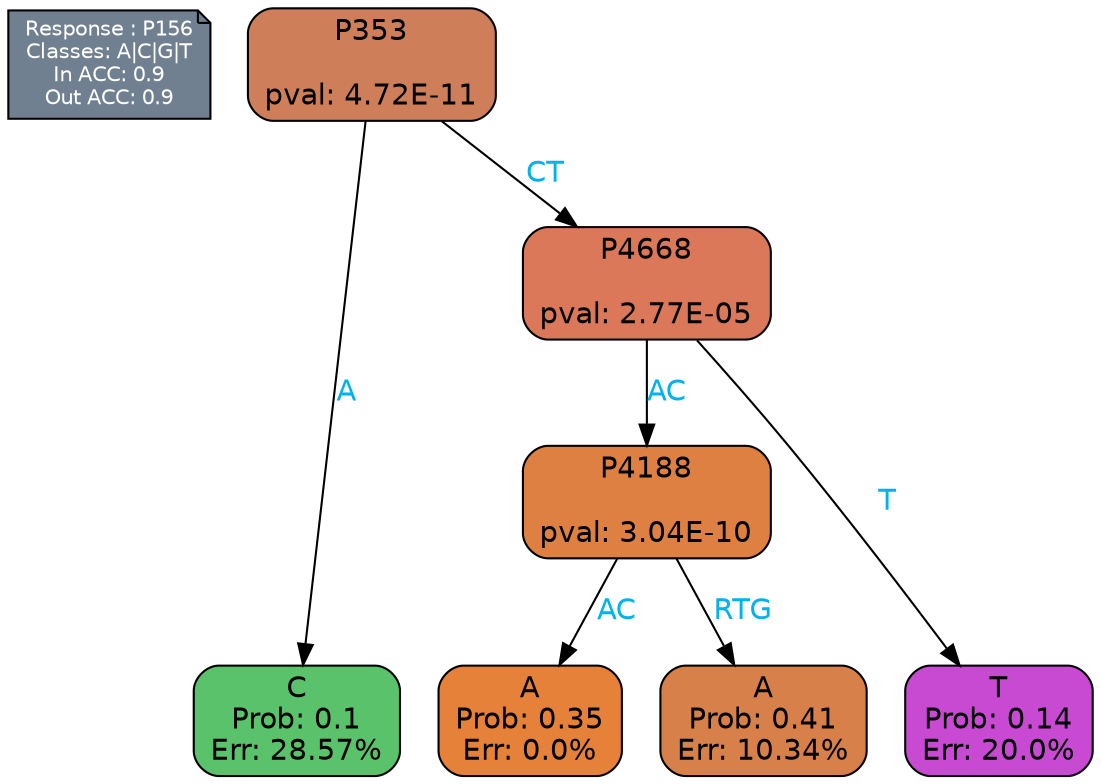 digraph Tree {
node [shape=box, style="filled, rounded", color="black", fontname=helvetica] ;
graph [ranksep=equally, splines=polylines, bgcolor=transparent, dpi=600] ;
edge [fontname=helvetica] ;
LEGEND [label="Response : P156
Classes: A|C|G|T
In ACC: 0.9
Out ACC: 0.9
",shape=note,align=left,style=filled,fillcolor="slategray",fontcolor="white",fontsize=10];1 [label="P353

pval: 4.72E-11", fillcolor="#ce7f5a"] ;
2 [label="C
Prob: 0.1
Err: 28.57%", fillcolor="#59c26a"] ;
3 [label="P4668

pval: 2.77E-05", fillcolor="#da7859"] ;
4 [label="P4188

pval: 3.04E-10", fillcolor="#de8042"] ;
5 [label="A
Prob: 0.35
Err: 0.0%", fillcolor="#e58139"] ;
6 [label="A
Prob: 0.41
Err: 10.34%", fillcolor="#d8804a"] ;
7 [label="T
Prob: 0.14
Err: 20.0%", fillcolor="#c84ad3"] ;
1 -> 2 [label="A",fontcolor=deepskyblue2] ;
1 -> 3 [label="CT",fontcolor=deepskyblue2] ;
3 -> 4 [label="AC",fontcolor=deepskyblue2] ;
3 -> 7 [label="T",fontcolor=deepskyblue2] ;
4 -> 5 [label="AC",fontcolor=deepskyblue2] ;
4 -> 6 [label="RTG",fontcolor=deepskyblue2] ;
{rank = same; 2;5;6;7;}{rank = same; LEGEND;1;}}